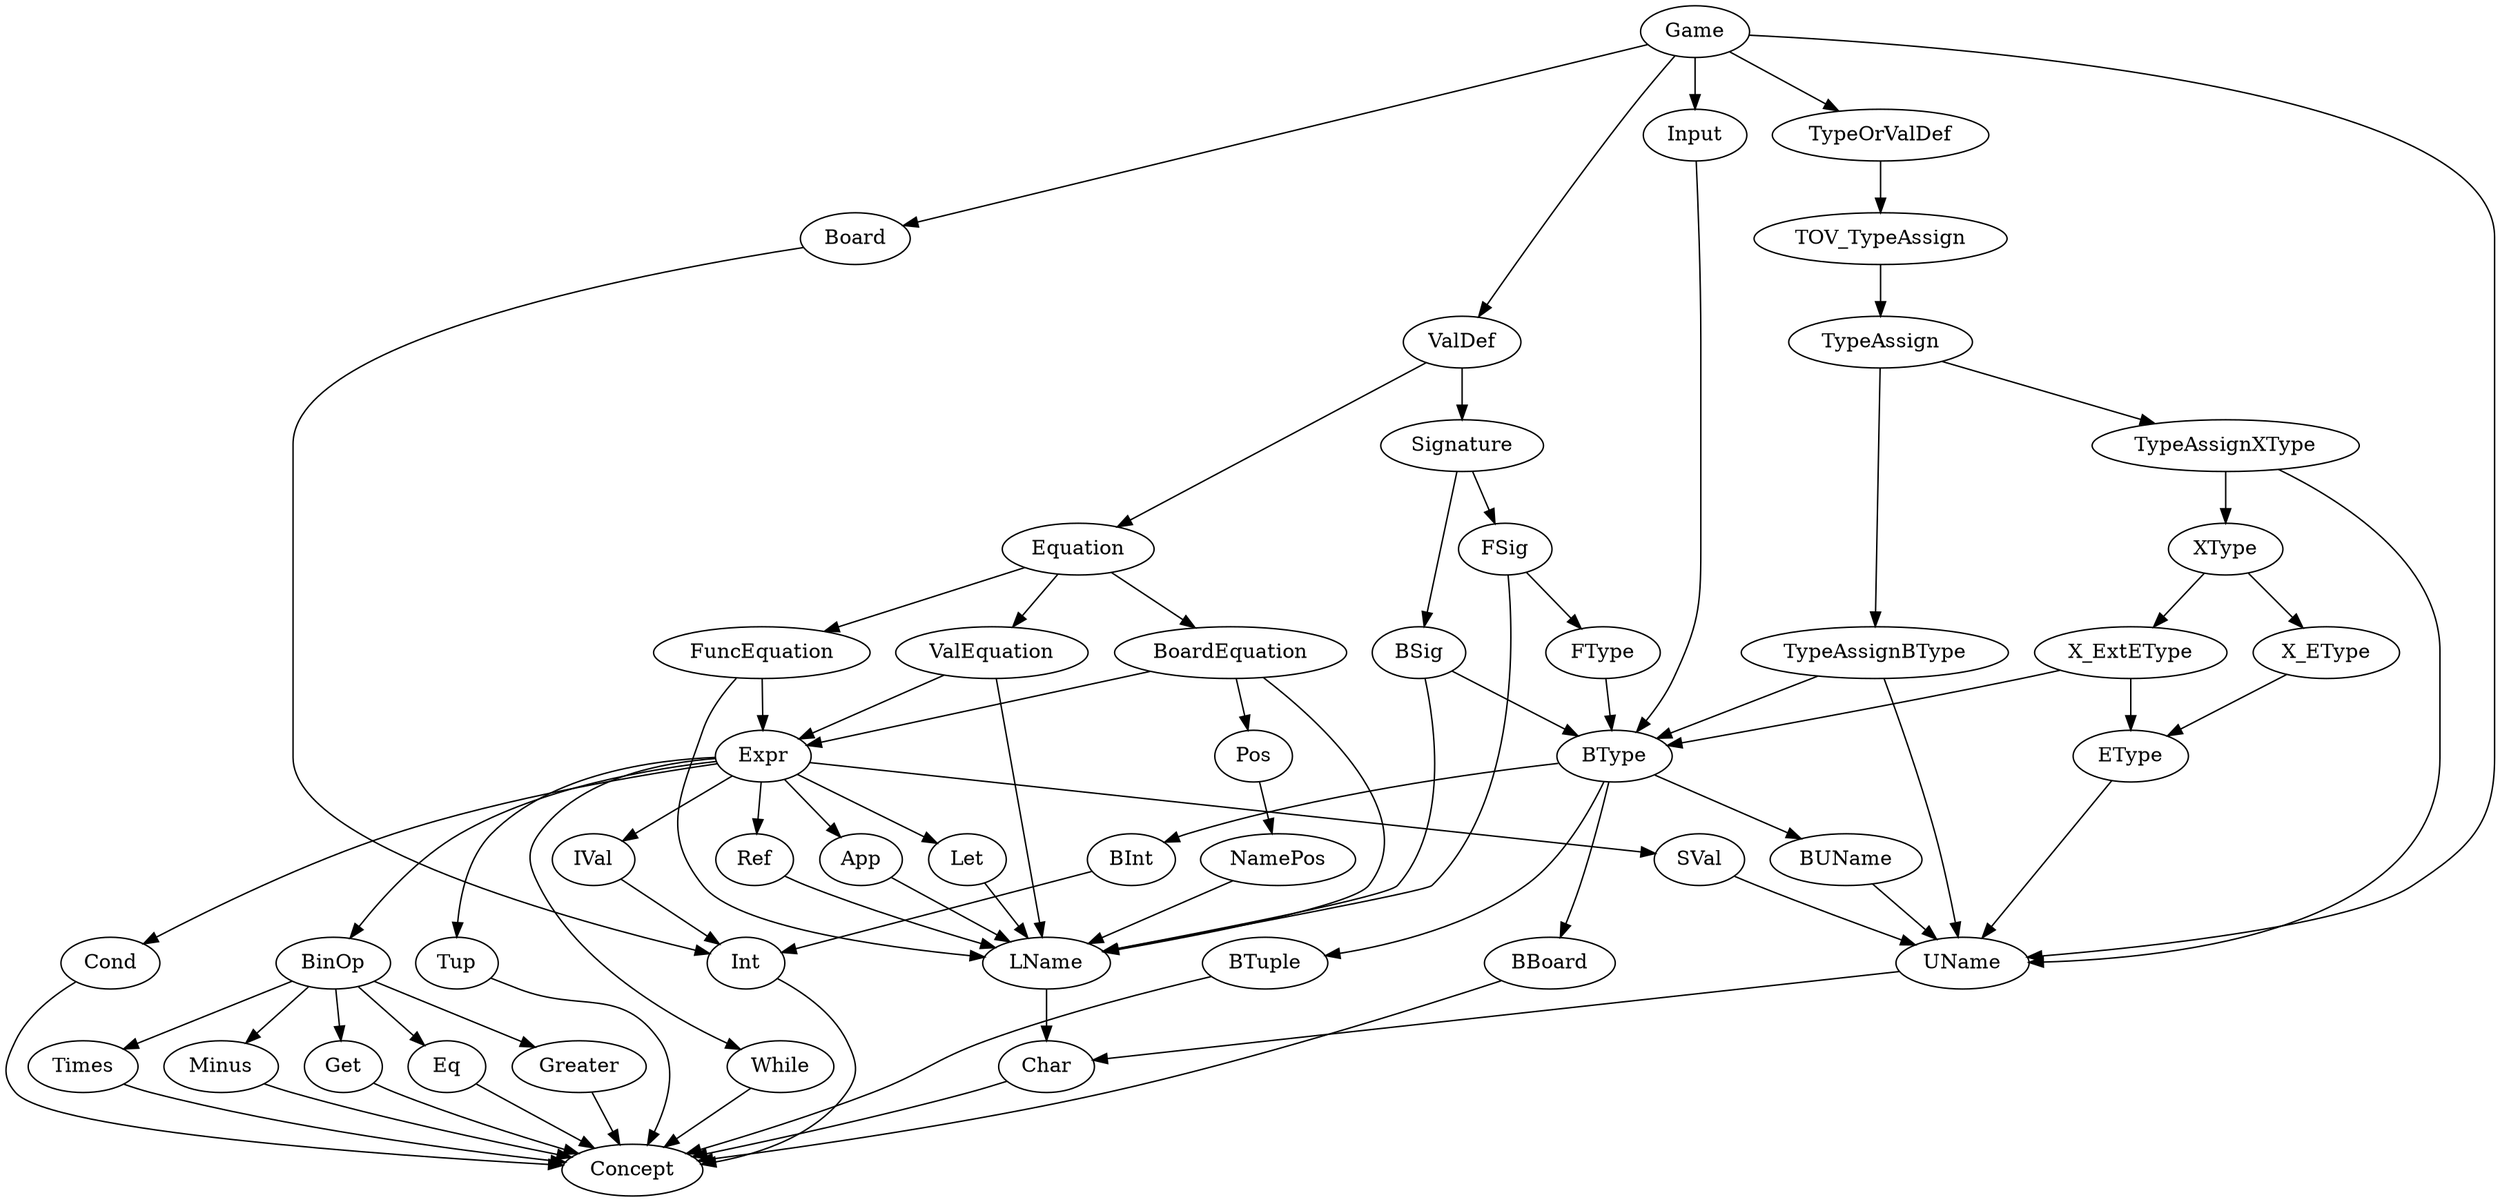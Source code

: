 strict digraph G {
Game	 [label="Game"];
UName	 [label="UName"];
Char	 [label="Char"];
Concept	 [label="Concept"];
TypeOrValDef	 [label="TypeOrValDef"];
TOV_TypeAssign	 [label="TOV_TypeAssign"];
TypeAssign	 [label="TypeAssign"];
TypeAssignXType	 [label="TypeAssignXType"];
XType	 [label="XType"];
X_EType	 [label="X_EType"];
EType	 [label="EType"];
X_ExtEType	 [label="X_ExtEType"];
BType	 [label="BType"];
BUName	 [label="BUName"];
TypeAssignBType	 [label="TypeAssignBType"];
BTuple	 [label="BTuple"];
BInt	 [label="BInt"];
Int	 [label="Int"];
BBoard	 [label="BBoard"];
Board	 [label="Board"];
Input	 [label="Input"];
ValDef	 [label="ValDef"];
Signature	 [label="Signature"];
BSig	 [label="BSig"];
LName	 [label="LName"];
Equation	 [label="Equation"];
BoardEquation	 [label="BoardEquation"];
Pos	 [label="Pos"];
NamePos	 [label="NamePos"];
Expr	 [label="Expr"];
SVal	 [label="SVal"];
FSig	 [label="FSig"];
FType	 [label="FType"];
FuncEquation	 [label="FuncEquation"];
Cond	 [label="Cond"];
BinOp	 [label="BinOp"];
Ref	 [label="Ref"];
Eq	 [label="Eq"];
Greater	 [label="Greater"];
IVal	 [label="IVal"];
Times	 [label="Times"];
App	 [label="App"];
Minus	 [label="Minus"];
ValEquation	 [label="ValEquation"];
Get	 [label="Get"];
Let	 [label="Let"];
Tup	 [label="Tup"];
While	 [label="While"];
Game	->	UName	 [label=""];
Game	->	TypeOrValDef	 [label=""];
Game	->	Board	 [label=""];
Game	->	Input	 [label=""];
Game	->	ValDef	 [label=""];
UName	->	Char	 [label=""];
Char	->	Concept	 [label=""];
TypeOrValDef	->	TOV_TypeAssign	 [label=""];
TOV_TypeAssign	->	TypeAssign	 [label=""];
TypeAssign	->	TypeAssignXType	 [label=""];
TypeAssignXType	->	UName	 [label=""];
TypeAssignXType	->	XType	 [label=""];
XType	->	X_EType	 [label=""];
X_EType	->	EType	 [label=""];
EType	->	UName	 [label=""];
XType	->	X_ExtEType	 [label=""];
X_ExtEType	->	BType	 [label=""];
X_ExtEType	->	EType	 [label=""];
BType	->	BUName	 [label=""];
BUName	->	UName	 [label=""];
TypeAssign	->	TypeAssignBType	 [label=""];
TypeAssignBType	->	UName	 [label=""];
TypeAssignBType	->	BType	 [label=""];
BType	->	BTuple	 [label=""];
BType	->	BInt	 [label=""];
BInt	->	Int	 [label=""];
Int	->	Concept	 [label=""];
BTuple	->	Concept	 [label=""];
BType	->	BBoard	 [label=""];
Board	->	Int	 [label=""];
BBoard	->	Concept	 [label=""];
Input	->	BType	 [label=""];
ValDef	->	Signature	 [label=""];
ValDef	->	Equation	 [label=""];
Signature	->	BSig	 [label=""];
BSig	->	LName	 [label=""];
BSig	->	BType	 [label=""];
LName	->	Char	 [label=""];
Equation	->	BoardEquation	 [label=""];
BoardEquation	->	LName	 [label=""];
BoardEquation	->	Pos	 [label=""];
BoardEquation	->	Expr	 [label=""];
Pos	->	NamePos	 [label=""];
NamePos	->	LName	 [label=""];
Expr	->	SVal	 [label=""];
SVal	->	UName	 [label=""];
Signature	->	FSig	 [label=""];
FSig	->	LName	 [label=""];
FSig	->	FType	 [label=""];
FType	->	BType	 [label=""];
Equation	->	FuncEquation	 [label=""];
FuncEquation	->	LName	 [label=""];
FuncEquation	->	Expr	 [label=""];
Expr	->	Cond	 [label=""];
Expr	->	BinOp	 [label=""];
Expr	->	Ref	 [label=""];
Ref	->	LName	 [label=""];
BinOp	->	Eq	 [label=""];
Eq	->	Concept	 [label=""];
Cond	->	Concept	 [label=""];
BinOp	->	Greater	 [label=""];
Greater	->	Concept	 [label=""];
Expr	->	IVal	 [label=""];
IVal	->	Int	 [label=""];
BinOp	->	Times	 [label=""];
Times	->	Concept	 [label=""];
Expr	->	App	 [label=""];
App	->	LName	 [label=""];
BinOp	->	Minus	 [label=""];
Minus	->	Concept	 [label=""];
Equation	->	ValEquation	 [label=""];
ValEquation	->	LName	 [label=""];
ValEquation	->	Expr	 [label=""];
BinOp	->	Get	 [label=""];
Get	->	Concept	 [label=""];
Expr	->	Let	 [label=""];
Let	->	LName	 [label=""];
Expr	->	Tup	 [label=""];
Tup	->	Concept	 [label=""];
Expr	->	While	 [label=""];
While	->	Concept	 [label=""];

}
